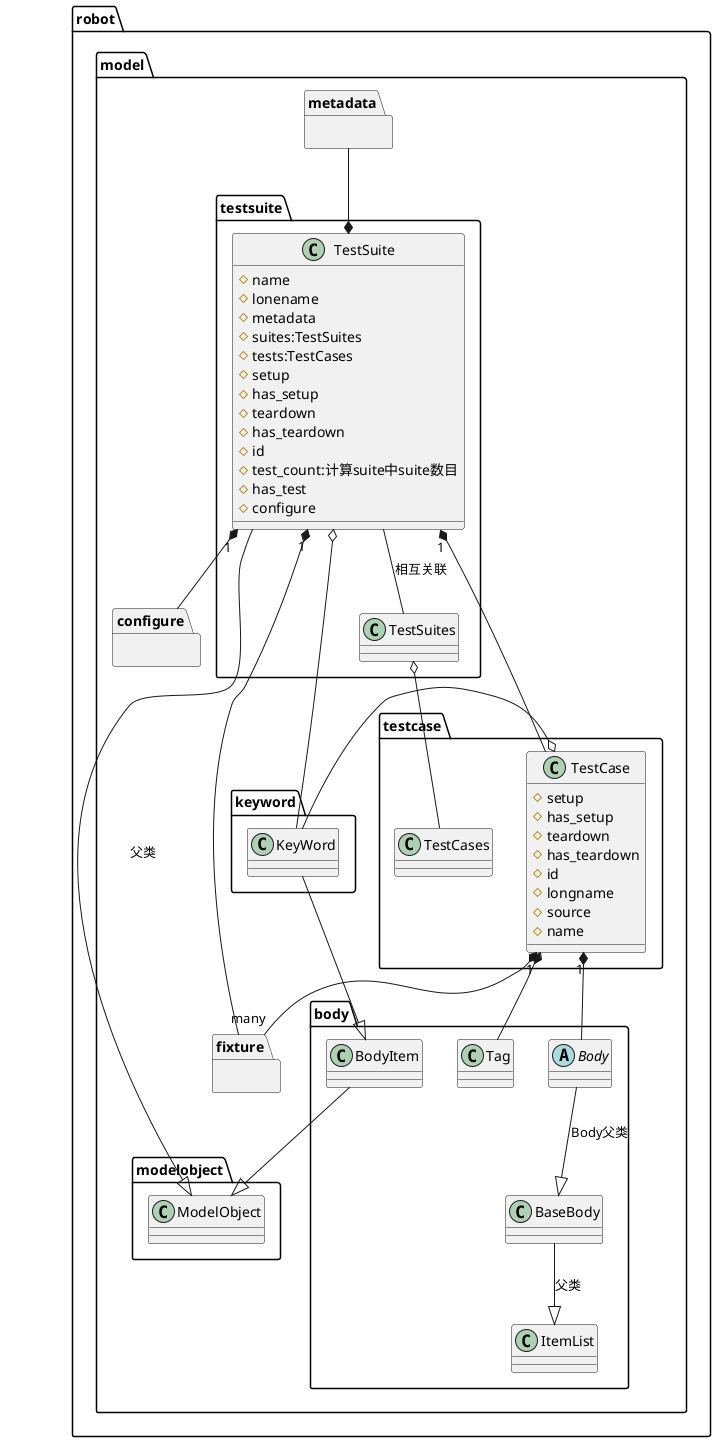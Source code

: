 @startuml
'https://plantuml.com/class-diagram

package robot{
    package model{
        package testsuite{
            class TestSuites{}
            class TestSuite{
                # name
                # lonename
                # metadata
                # suites:TestSuites
                # tests:TestCases
                # setup
                # has_setup
                # teardown
                # has_teardown
                # id
                # test_count:计算suite中suite数目
                # has_test
                # configure
            }
        }
        package testcase{
            class TestCase{
                # setup
                # has_setup
                # teardown
                # has_teardown
                # id
                # longname
                # source
                # name
            }
            class TestCases{}
        }
        package keyword{
            class KeyWord{}
'            class Keywords{} 4.0版本开始弃用
        }
        package "body" as bodyPy{
            class ItemList{}
            class BaseBody{}
            abstract class Body{}

            class BodyItem{}

            class Tag{}
        }
        package modelobject{
            class ModelObject{}
        }
        package fixture{}
        package metadata{}
        package configure{}
    }
}
TestSuite "1"*-- TestCase
TestSuite o-- KeyWord
TestSuite   --|> ModelObject:父类
TestSuite "1"*--   fixture
TestSuite "1"*-- configure

TestSuite   --  TestSuites:相互关联

TestSuites  o-- TestCases

metadata    --* TestSuite

TestCase  "1"*-- Body
TestCase    o-- KeyWord

Body    --|>    BaseBody:Body父类
BaseBody    --|>    ItemList:父类

KeyWord --|>    BodyItem
BodyItem    --|> ModelObject

Tag --* TestCase

TestCase "1"*--"many" fixture
@enduml